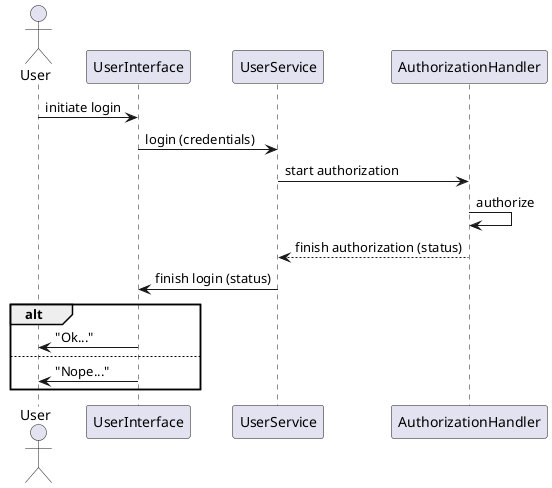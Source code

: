 @startuml

actor User
participant UserInterface as UI
participant UserService as UC
participant AuthorizationHandler as AC

User -> UI: initiate login
UI -> UC: login (credentials)
UC -> AC: start authorization
AC -> AC: authorize
AC --> UC: finish authorization (status)
UC -> UI: finish login (status)
alt
    UI -> User: "Ok..."
else
    UI -> User: "Nope..."
end

@enduml